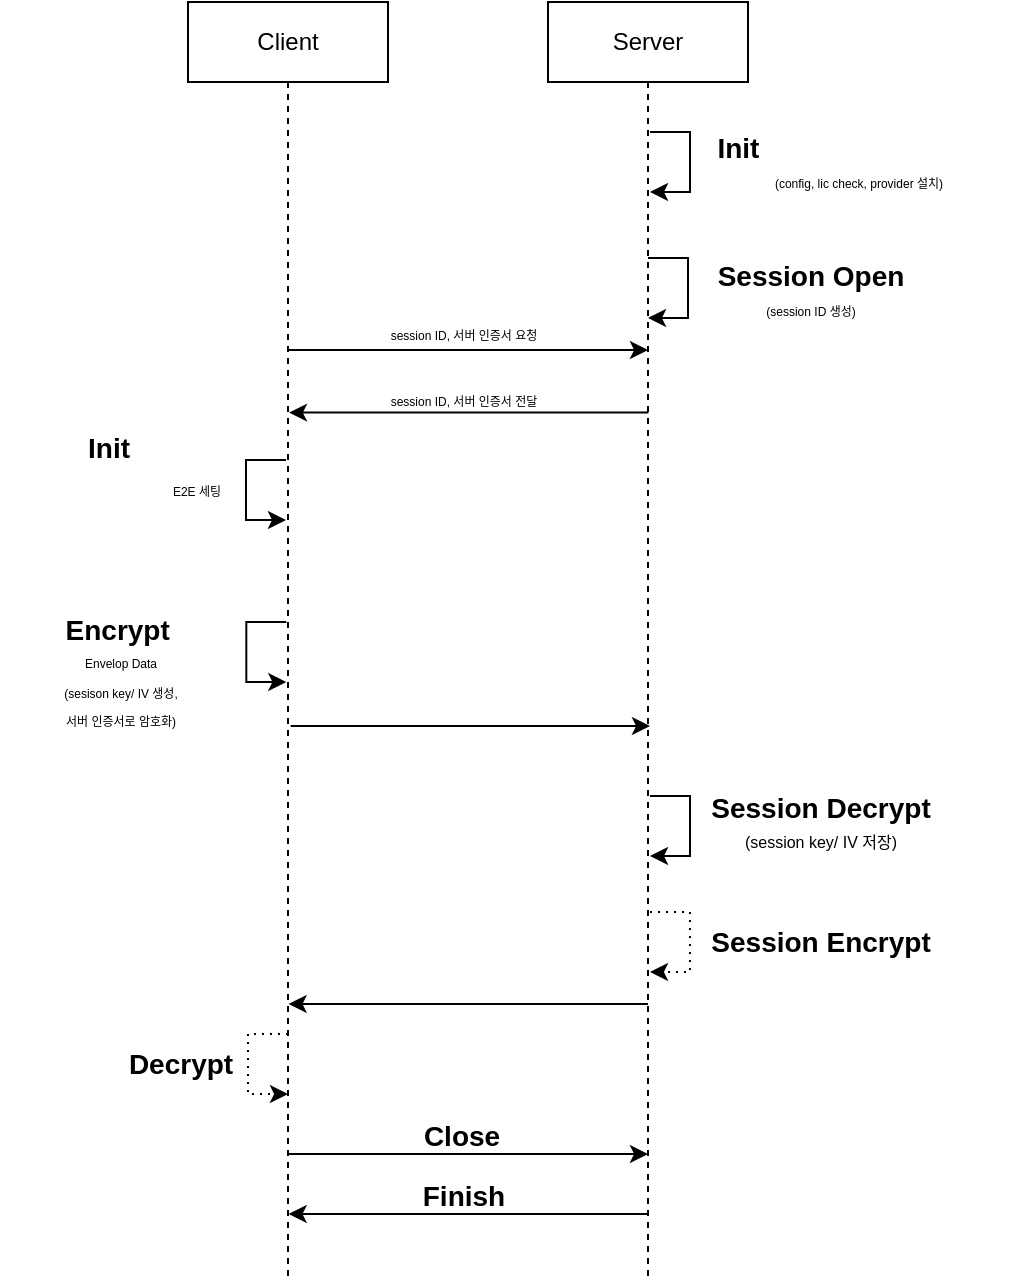 <mxfile version="21.5.2" type="github">
  <diagram name="Page-1" id="2YBvvXClWsGukQMizWep">
    <mxGraphModel dx="2524" dy="800" grid="1" gridSize="10" guides="1" tooltips="1" connect="1" arrows="1" fold="1" page="1" pageScale="1" pageWidth="850" pageHeight="1100" math="0" shadow="0">
      <root>
        <mxCell id="0" />
        <mxCell id="1" parent="0" />
        <mxCell id="aM9ryv3xv72pqoxQDRHE-1" value="Client" style="shape=umlLifeline;perimeter=lifelinePerimeter;whiteSpace=wrap;html=1;container=0;dropTarget=0;collapsible=0;recursiveResize=0;outlineConnect=0;portConstraint=eastwest;newEdgeStyle={&quot;edgeStyle&quot;:&quot;elbowEdgeStyle&quot;,&quot;elbow&quot;:&quot;vertical&quot;,&quot;curved&quot;:0,&quot;rounded&quot;:0};" parent="1" vertex="1">
          <mxGeometry x="64" y="20" width="100" height="640" as="geometry" />
        </mxCell>
        <mxCell id="aM9ryv3xv72pqoxQDRHE-5" value="Server" style="shape=umlLifeline;perimeter=lifelinePerimeter;whiteSpace=wrap;html=1;container=0;dropTarget=0;collapsible=0;recursiveResize=0;outlineConnect=0;portConstraint=eastwest;newEdgeStyle={&quot;edgeStyle&quot;:&quot;elbowEdgeStyle&quot;,&quot;elbow&quot;:&quot;vertical&quot;,&quot;curved&quot;:0,&quot;rounded&quot;:0};" parent="1" vertex="1">
          <mxGeometry x="244" y="20" width="100" height="640" as="geometry" />
        </mxCell>
        <mxCell id="qnF_YoGQctbGKn9Q77Ay-7" value="&lt;font style=&quot;font-size: 14px;&quot;&gt;&lt;font style=&quot;&quot;&gt;&lt;b style=&quot;&quot;&gt;Init&amp;nbsp; &amp;nbsp; &amp;nbsp; &amp;nbsp;&lt;/b&gt;&lt;/font&gt;&amp;nbsp; &amp;nbsp; &amp;nbsp; &amp;nbsp; &amp;nbsp; &amp;nbsp; &amp;nbsp; &amp;nbsp; &amp;nbsp; &amp;nbsp; &amp;nbsp; &amp;nbsp;&amp;nbsp;&lt;/font&gt;&lt;br&gt;&lt;font style=&quot;font-size: 6px;&quot;&gt;(config, lic check, provider 설치)&lt;/font&gt;" style="text;html=1;align=center;verticalAlign=middle;resizable=0;points=[];autosize=1;strokeColor=none;fillColor=none;" parent="1" vertex="1">
          <mxGeometry x="314.16" y="80" width="170" height="40" as="geometry" />
        </mxCell>
        <mxCell id="s-tgZXbwLpnM8gKIJpUk-3" value="" style="endArrow=classic;html=1;rounded=0;" parent="1" edge="1">
          <mxGeometry width="50" height="50" relative="1" as="geometry">
            <mxPoint x="295" y="85" as="sourcePoint" />
            <mxPoint x="295" y="115" as="targetPoint" />
            <Array as="points">
              <mxPoint x="315" y="85" />
              <mxPoint x="315" y="115" />
            </Array>
          </mxGeometry>
        </mxCell>
        <mxCell id="s-tgZXbwLpnM8gKIJpUk-5" value="" style="endArrow=classic;html=1;rounded=0;" parent="1" edge="1">
          <mxGeometry width="50" height="50" relative="1" as="geometry">
            <mxPoint x="294.17" y="225.31" as="sourcePoint" />
            <mxPoint x="114.48" y="225.31" as="targetPoint" />
          </mxGeometry>
        </mxCell>
        <UserObject label="&lt;font style=&quot;font-size: 6px;&quot;&gt;session ID, 서버 인증서 전달&lt;/font&gt;" placeholders="1" name="Variable" id="s-tgZXbwLpnM8gKIJpUk-11">
          <mxCell style="text;html=1;strokeColor=none;fillColor=none;align=center;verticalAlign=middle;whiteSpace=wrap;overflow=hidden;" parent="1" vertex="1">
            <mxGeometry x="107" y="208" width="190" height="20" as="geometry" />
          </mxCell>
        </UserObject>
        <mxCell id="s-tgZXbwLpnM8gKIJpUk-25" value="" style="endArrow=classic;html=1;rounded=0;" parent="1" edge="1">
          <mxGeometry width="50" height="50" relative="1" as="geometry">
            <mxPoint x="294.0" y="626" as="sourcePoint" />
            <mxPoint x="114.31" y="626" as="targetPoint" />
            <Array as="points">
              <mxPoint x="206.99" y="626" />
            </Array>
          </mxGeometry>
        </mxCell>
        <UserObject label="&lt;font style=&quot;font-size: 14px;&quot;&gt;&lt;b&gt;Finish&lt;/b&gt;&lt;/font&gt;" placeholders="1" name="Variable" id="s-tgZXbwLpnM8gKIJpUk-26">
          <mxCell style="text;html=1;strokeColor=none;fillColor=none;align=center;verticalAlign=middle;whiteSpace=wrap;overflow=hidden;" parent="1" vertex="1">
            <mxGeometry x="159.16" y="606" width="85.66" height="20" as="geometry" />
          </mxCell>
        </UserObject>
        <mxCell id="oceLCw-vA89sq_wsJkHA-1" value="&lt;font style=&quot;font-size: 14px;&quot;&gt;&lt;b style=&quot;&quot;&gt;&lt;font style=&quot;&quot;&gt;Session Open&lt;/font&gt;&lt;/b&gt;&lt;br&gt;&lt;/font&gt;&lt;font style=&quot;font-size: 6px;&quot;&gt;(session ID 생성)&lt;/font&gt;" style="text;html=1;align=center;verticalAlign=middle;resizable=0;points=[];autosize=1;strokeColor=none;fillColor=none;" parent="1" vertex="1">
          <mxGeometry x="315" y="144" width="120" height="40" as="geometry" />
        </mxCell>
        <mxCell id="oceLCw-vA89sq_wsJkHA-2" value="" style="endArrow=classic;html=1;rounded=0;" parent="1" edge="1">
          <mxGeometry width="50" height="50" relative="1" as="geometry">
            <mxPoint x="294" y="148" as="sourcePoint" />
            <mxPoint x="294" y="178" as="targetPoint" />
            <Array as="points">
              <mxPoint x="314" y="148" />
              <mxPoint x="314" y="178" />
            </Array>
          </mxGeometry>
        </mxCell>
        <mxCell id="oceLCw-vA89sq_wsJkHA-13" value="" style="endArrow=classic;html=1;rounded=0;" parent="1" edge="1">
          <mxGeometry width="50" height="50" relative="1" as="geometry">
            <mxPoint x="114.31" y="596.0" as="sourcePoint" />
            <mxPoint x="294" y="596.0" as="targetPoint" />
            <Array as="points">
              <mxPoint x="200.5" y="596" />
            </Array>
          </mxGeometry>
        </mxCell>
        <UserObject label="&lt;font style=&quot;font-size: 14px;&quot;&gt;&lt;b&gt;Close&lt;/b&gt;&lt;/font&gt;" placeholders="1" name="Variable" id="oceLCw-vA89sq_wsJkHA-14">
          <mxCell style="text;html=1;strokeColor=none;fillColor=none;align=center;verticalAlign=middle;whiteSpace=wrap;overflow=hidden;" parent="1" vertex="1">
            <mxGeometry x="161.16" y="576" width="80" height="20" as="geometry" />
          </mxCell>
        </UserObject>
        <mxCell id="oceLCw-vA89sq_wsJkHA-20" value="" style="endArrow=classic;html=1;rounded=0;" parent="1" edge="1">
          <mxGeometry width="50" height="50" relative="1" as="geometry">
            <mxPoint x="294.0" y="521" as="sourcePoint" />
            <mxPoint x="114.31" y="521" as="targetPoint" />
          </mxGeometry>
        </mxCell>
        <mxCell id="Sdq2DNVJD1xR0tQ0EvTL-17" value="&lt;font style=&quot;font-size: 6px;&quot;&gt;E2E 세팅&lt;/font&gt;" style="text;html=1;align=center;verticalAlign=middle;resizable=0;points=[];autosize=1;strokeColor=none;fillColor=none;" vertex="1" parent="1">
          <mxGeometry x="33" y="248" width="70" height="30" as="geometry" />
        </mxCell>
        <mxCell id="Sdq2DNVJD1xR0tQ0EvTL-18" value="" style="endArrow=classic;html=1;rounded=0;" edge="1" parent="1">
          <mxGeometry width="50" height="50" relative="1" as="geometry">
            <mxPoint x="113.0" y="249" as="sourcePoint" />
            <mxPoint x="113.0" y="279" as="targetPoint" />
            <Array as="points">
              <mxPoint x="93.0" y="249" />
              <mxPoint x="93.0" y="279" />
            </Array>
          </mxGeometry>
        </mxCell>
        <mxCell id="Sdq2DNVJD1xR0tQ0EvTL-19" value="&lt;b&gt;&lt;font style=&quot;font-size: 14px;&quot;&gt;Encrypt&lt;/font&gt;&lt;/b&gt;&amp;nbsp;&lt;br&gt;&lt;font style=&quot;font-size: 6px;&quot;&gt;Envelop Data&lt;br&gt;&lt;font style=&quot;&quot;&gt;(sesison key/ IV 생성,&lt;br&gt;서버 인증서로 암호화)&lt;/font&gt;&lt;/font&gt;&lt;span style=&quot;font-size: 11px;&quot;&gt;&lt;br&gt;&lt;/span&gt;" style="text;html=1;align=center;verticalAlign=middle;resizable=0;points=[];autosize=1;strokeColor=none;fillColor=none;" vertex="1" parent="1">
          <mxGeometry x="-30" y="320" width="120" height="70" as="geometry" />
        </mxCell>
        <mxCell id="Sdq2DNVJD1xR0tQ0EvTL-20" value="" style="endArrow=classic;html=1;rounded=0;" edge="1" parent="1">
          <mxGeometry width="50" height="50" relative="1" as="geometry">
            <mxPoint x="113.16" y="330" as="sourcePoint" />
            <mxPoint x="113.16" y="360" as="targetPoint" />
            <Array as="points">
              <mxPoint x="93.16" y="330" />
              <mxPoint x="93.16" y="360" />
            </Array>
          </mxGeometry>
        </mxCell>
        <mxCell id="Sdq2DNVJD1xR0tQ0EvTL-21" value="" style="endArrow=classic;html=1;rounded=0;" edge="1" parent="1">
          <mxGeometry width="50" height="50" relative="1" as="geometry">
            <mxPoint x="115.31" y="382.0" as="sourcePoint" />
            <mxPoint x="295" y="382.0" as="targetPoint" />
            <Array as="points">
              <mxPoint x="201.5" y="382" />
            </Array>
          </mxGeometry>
        </mxCell>
        <mxCell id="Sdq2DNVJD1xR0tQ0EvTL-22" value="" style="endArrow=classic;html=1;rounded=0;" edge="1" parent="1">
          <mxGeometry width="50" height="50" relative="1" as="geometry">
            <mxPoint x="295" y="417" as="sourcePoint" />
            <mxPoint x="295" y="447" as="targetPoint" />
            <Array as="points">
              <mxPoint x="315" y="417" />
              <mxPoint x="315" y="447" />
            </Array>
          </mxGeometry>
        </mxCell>
        <mxCell id="Sdq2DNVJD1xR0tQ0EvTL-23" value="&lt;font style=&quot;font-size: 14px;&quot;&gt;&lt;b style=&quot;&quot;&gt;Session Decrypt&lt;/b&gt;&lt;/font&gt;&lt;br&gt;&lt;font style=&quot;font-size: 8px;&quot;&gt;(session key/ IV 저장)&lt;/font&gt;" style="text;html=1;align=center;verticalAlign=middle;resizable=0;points=[];autosize=1;strokeColor=none;fillColor=none;" vertex="1" parent="1">
          <mxGeometry x="315" y="410" width="130" height="40" as="geometry" />
        </mxCell>
        <mxCell id="Sdq2DNVJD1xR0tQ0EvTL-25" value="" style="endArrow=classic;html=1;rounded=0;dashed=1;dashPattern=1 3;" edge="1" parent="1">
          <mxGeometry width="50" height="50" relative="1" as="geometry">
            <mxPoint x="295" y="475" as="sourcePoint" />
            <mxPoint x="295" y="505" as="targetPoint" />
            <Array as="points">
              <mxPoint x="315" y="475" />
              <mxPoint x="315" y="505" />
            </Array>
          </mxGeometry>
        </mxCell>
        <mxCell id="Sdq2DNVJD1xR0tQ0EvTL-26" value="&lt;b style=&quot;&quot;&gt;&lt;font style=&quot;font-size: 14px;&quot;&gt;Decrypt&lt;/font&gt;&lt;/b&gt;" style="text;html=1;align=center;verticalAlign=middle;resizable=0;points=[];autosize=1;strokeColor=none;fillColor=none;" vertex="1" parent="1">
          <mxGeometry x="20" y="536" width="80" height="30" as="geometry" />
        </mxCell>
        <mxCell id="Sdq2DNVJD1xR0tQ0EvTL-27" value="" style="endArrow=classic;html=1;rounded=0;dashed=1;dashPattern=1 3;" edge="1" parent="1">
          <mxGeometry width="50" height="50" relative="1" as="geometry">
            <mxPoint x="114" y="536" as="sourcePoint" />
            <mxPoint x="114" y="566" as="targetPoint" />
            <Array as="points">
              <mxPoint x="94" y="536" />
              <mxPoint x="94" y="566" />
            </Array>
          </mxGeometry>
        </mxCell>
        <mxCell id="Sdq2DNVJD1xR0tQ0EvTL-41" value="" style="endArrow=classic;html=1;rounded=0;" edge="1" parent="1">
          <mxGeometry width="50" height="50" relative="1" as="geometry">
            <mxPoint x="114.31" y="194.0" as="sourcePoint" />
            <mxPoint x="294" y="194.0" as="targetPoint" />
            <Array as="points">
              <mxPoint x="200.5" y="194.0" />
            </Array>
          </mxGeometry>
        </mxCell>
        <UserObject label="&lt;font style=&quot;font-size: 6px;&quot;&gt;session ID, 서버 인증서 요청&lt;/font&gt;" placeholders="1" name="Variable" id="Sdq2DNVJD1xR0tQ0EvTL-42">
          <mxCell style="text;html=1;strokeColor=none;fillColor=none;align=center;verticalAlign=middle;whiteSpace=wrap;overflow=hidden;" vertex="1" parent="1">
            <mxGeometry x="107" y="175" width="190" height="20" as="geometry" />
          </mxCell>
        </UserObject>
        <mxCell id="Sdq2DNVJD1xR0tQ0EvTL-45" value="&lt;b style=&quot;&quot;&gt;&lt;font style=&quot;font-size: 14px;&quot;&gt;Init&lt;/font&gt;&lt;/b&gt;" style="text;html=1;align=center;verticalAlign=middle;resizable=0;points=[];autosize=1;strokeColor=none;fillColor=none;" vertex="1" parent="1">
          <mxGeometry x="4" y="228" width="40" height="30" as="geometry" />
        </mxCell>
        <mxCell id="Sdq2DNVJD1xR0tQ0EvTL-49" value="&lt;font style=&quot;font-size: 14px;&quot;&gt;&lt;b&gt;Session Encrypt&lt;/b&gt;&lt;/font&gt;" style="text;html=1;align=center;verticalAlign=middle;resizable=0;points=[];autosize=1;strokeColor=none;fillColor=none;" vertex="1" parent="1">
          <mxGeometry x="315" y="475" width="130" height="30" as="geometry" />
        </mxCell>
      </root>
    </mxGraphModel>
  </diagram>
</mxfile>
